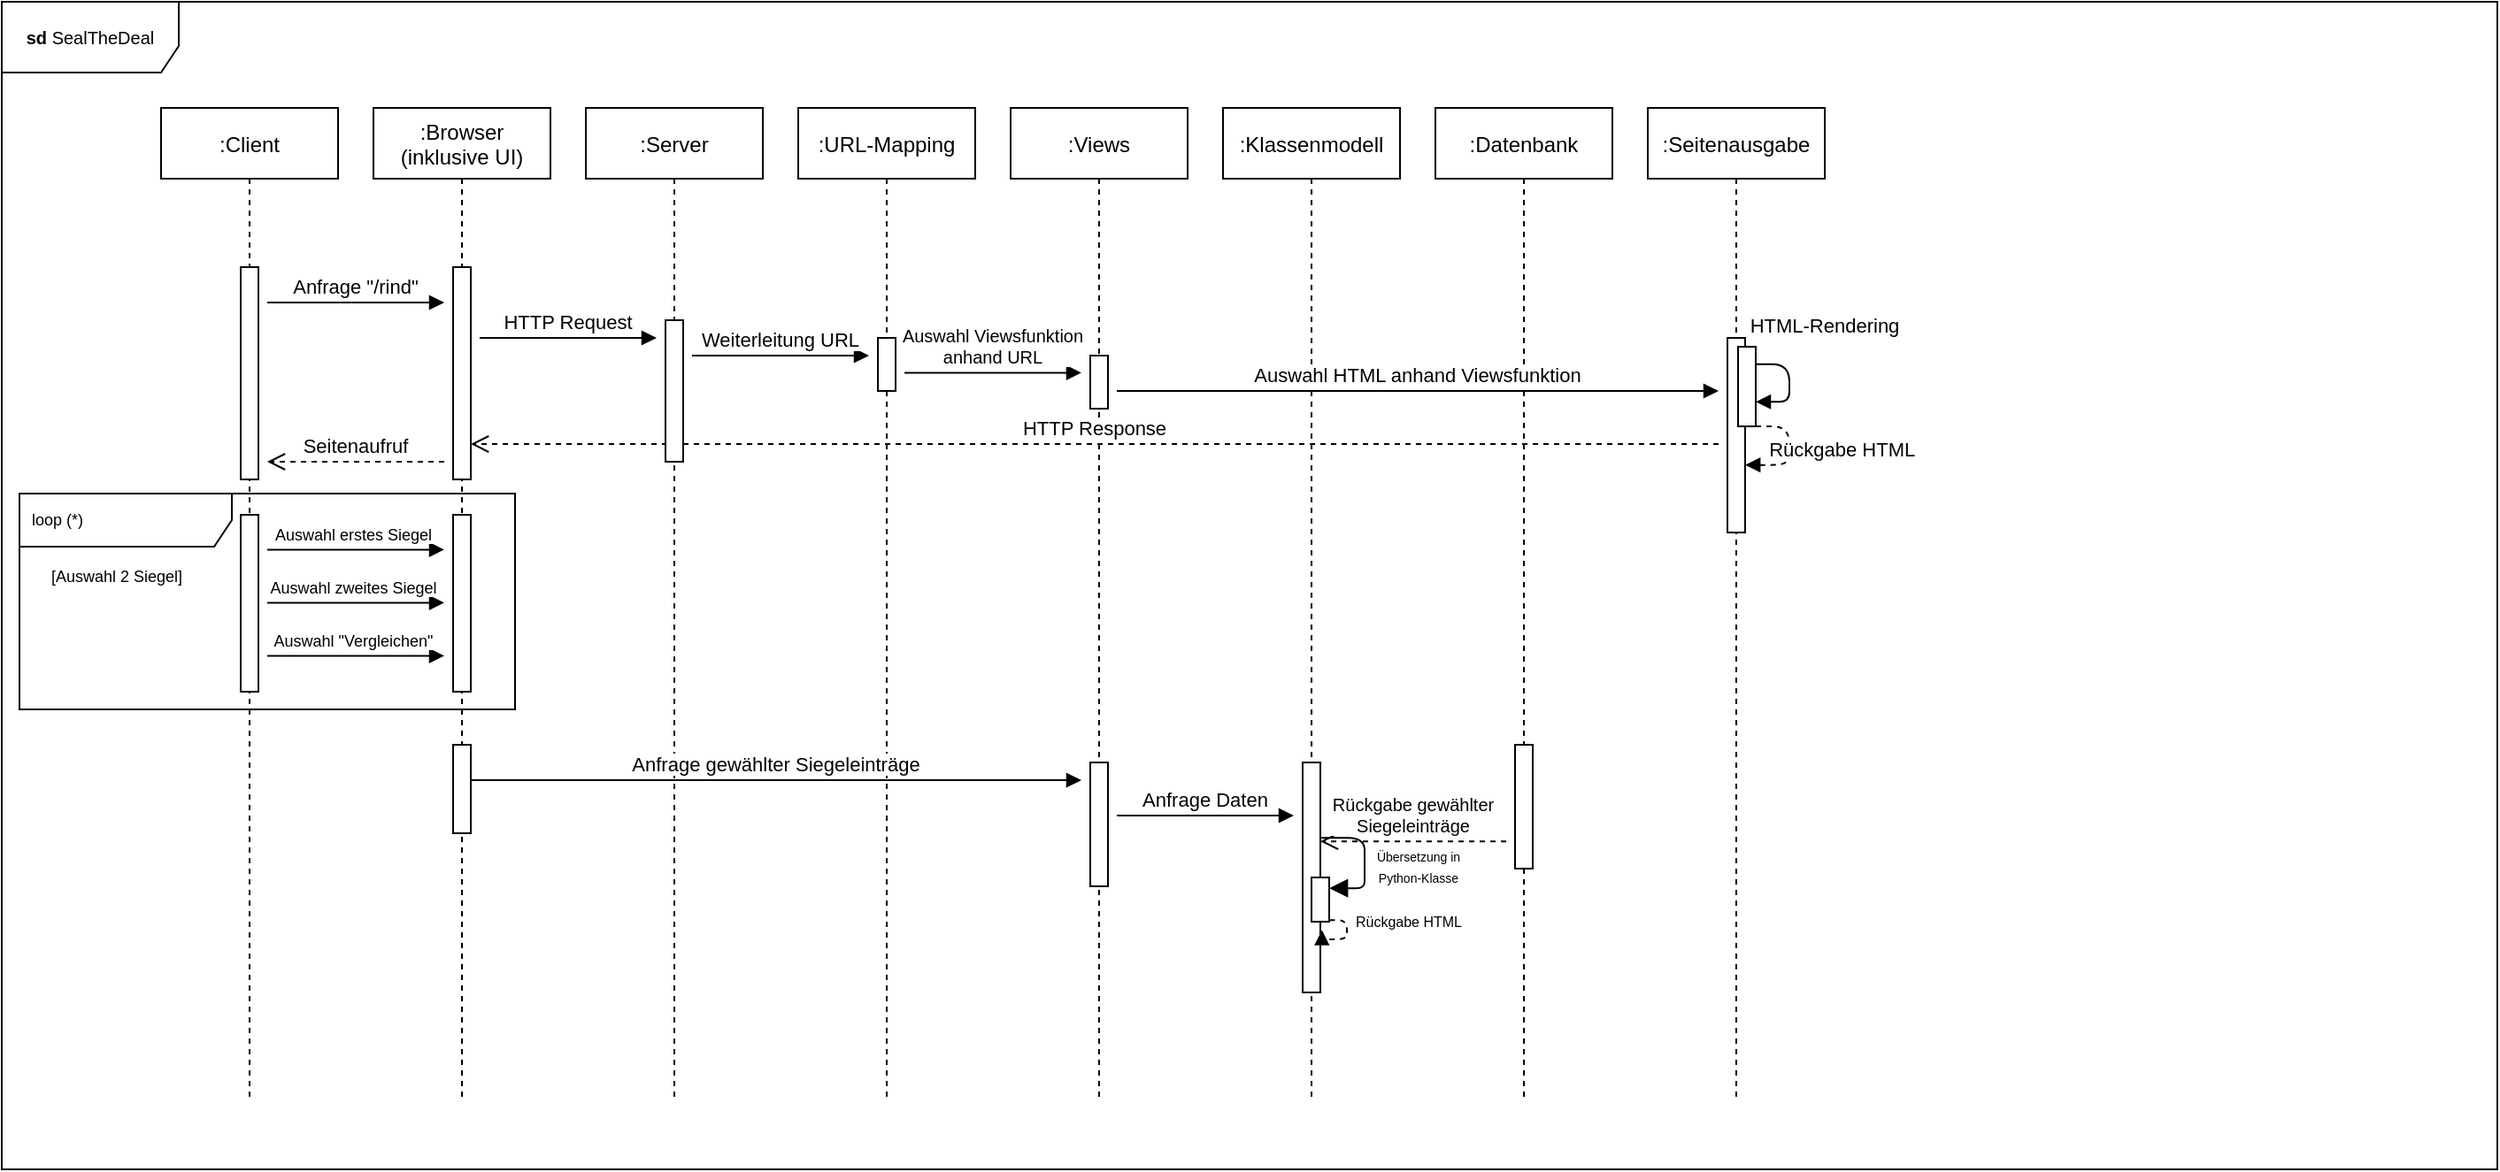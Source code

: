 <mxfile>
    <diagram id="AMog5M7C-SyizyRK8FtY" name="Page-1">
        <mxGraphModel dx="1074" dy="790" grid="1" gridSize="10" guides="1" tooltips="1" connect="1" arrows="1" fold="1" page="1" pageScale="1" pageWidth="850" pageHeight="1100" math="0" shadow="0">
            <root>
                <mxCell id="0"/>
                <mxCell id="1" parent="0"/>
                <mxCell id="15" value="loop (*)" style="shape=umlFrame;whiteSpace=wrap;html=1;width=120;height=30;boundedLbl=1;verticalAlign=middle;align=left;spacingLeft=5;fontSize=9;" parent="1" vertex="1">
                    <mxGeometry x="390" y="298" width="280" height="122" as="geometry"/>
                </mxCell>
                <mxCell id="WzlvB-GqqHu5pz_9l5KK-1" value="&lt;font style=&quot;font-size: 10px&quot;&gt;&lt;b&gt;sd &lt;/b&gt;SealTheDeal&lt;/font&gt;" style="shape=umlFrame;whiteSpace=wrap;html=1;width=100;height=40;" parent="1" vertex="1">
                    <mxGeometry x="380" y="20" width="1410" height="660" as="geometry"/>
                </mxCell>
                <mxCell id="3nuBFxr9cyL0pnOWT2aG-7" value="return" style="verticalAlign=bottom;endArrow=open;dashed=1;endSize=8;exitX=0;exitY=0.95;shadow=0;strokeWidth=1;" parent="1" edge="1">
                    <mxGeometry relative="1" as="geometry">
                        <mxPoint x="175" y="312.0" as="targetPoint"/>
                    </mxGeometry>
                </mxCell>
                <mxCell id="3nuBFxr9cyL0pnOWT2aG-8" value="dispatch" style="verticalAlign=bottom;endArrow=block;entryX=0;entryY=0;shadow=0;strokeWidth=1;" parent="1" edge="1">
                    <mxGeometry relative="1" as="geometry">
                        <mxPoint x="175" y="160.0" as="sourcePoint"/>
                    </mxGeometry>
                </mxCell>
                <mxCell id="WzlvB-GqqHu5pz_9l5KK-7" value=":Browser &#10;(inklusive UI)" style="shape=umlLifeline;perimeter=lifelinePerimeter;container=1;collapsible=0;recursiveResize=0;rounded=0;shadow=0;strokeWidth=1;" parent="1" vertex="1">
                    <mxGeometry x="590" y="80" width="100" height="560" as="geometry"/>
                </mxCell>
                <mxCell id="WzlvB-GqqHu5pz_9l5KK-37" value="" style="points=[];perimeter=orthogonalPerimeter;rounded=0;shadow=0;strokeWidth=1;" parent="WzlvB-GqqHu5pz_9l5KK-7" vertex="1">
                    <mxGeometry x="45" y="90" width="10" height="120" as="geometry"/>
                </mxCell>
                <mxCell id="9" value="Auswahl erstes Siegel " style="verticalAlign=bottom;endArrow=block;shadow=0;strokeWidth=1;fontSize=9;" parent="WzlvB-GqqHu5pz_9l5KK-7" edge="1">
                    <mxGeometry relative="1" as="geometry">
                        <mxPoint x="-60" y="249.7" as="sourcePoint"/>
                        <mxPoint x="40" y="249.7" as="targetPoint"/>
                    </mxGeometry>
                </mxCell>
                <mxCell id="11" value="Auswahl &quot;Vergleichen&quot; " style="verticalAlign=bottom;endArrow=block;shadow=0;strokeWidth=1;fontSize=9;" parent="WzlvB-GqqHu5pz_9l5KK-7" edge="1">
                    <mxGeometry relative="1" as="geometry">
                        <mxPoint x="-60" y="309.7" as="sourcePoint"/>
                        <mxPoint x="40" y="309.7" as="targetPoint"/>
                    </mxGeometry>
                </mxCell>
                <mxCell id="22" value="" style="points=[];perimeter=orthogonalPerimeter;rounded=0;shadow=0;strokeWidth=1;" parent="WzlvB-GqqHu5pz_9l5KK-7" vertex="1">
                    <mxGeometry x="45" y="360" width="10" height="50" as="geometry"/>
                </mxCell>
                <mxCell id="WzlvB-GqqHu5pz_9l5KK-9" value=":Client" style="shape=umlLifeline;perimeter=lifelinePerimeter;container=1;collapsible=0;recursiveResize=0;rounded=0;shadow=0;strokeWidth=1;" parent="1" vertex="1">
                    <mxGeometry x="470" y="80" width="100" height="560" as="geometry"/>
                </mxCell>
                <mxCell id="WzlvB-GqqHu5pz_9l5KK-29" value="" style="points=[];perimeter=orthogonalPerimeter;rounded=0;shadow=0;strokeWidth=1;" parent="WzlvB-GqqHu5pz_9l5KK-9" vertex="1">
                    <mxGeometry x="45" y="90" width="10" height="120" as="geometry"/>
                </mxCell>
                <mxCell id="WzlvB-GqqHu5pz_9l5KK-22" value=":Datenbank" style="shape=umlLifeline;perimeter=lifelinePerimeter;container=1;collapsible=0;recursiveResize=0;rounded=0;shadow=0;strokeWidth=1;" parent="1" vertex="1">
                    <mxGeometry x="1190" y="80" width="100" height="560" as="geometry"/>
                </mxCell>
                <mxCell id="20" value="" style="points=[];perimeter=orthogonalPerimeter;rounded=0;shadow=0;strokeWidth=1;" parent="WzlvB-GqqHu5pz_9l5KK-22" vertex="1">
                    <mxGeometry x="45" y="360" width="10" height="70" as="geometry"/>
                </mxCell>
                <mxCell id="25" value="Rückgabe gewählter &#10;Siegeleinträge" style="verticalAlign=bottom;endArrow=open;dashed=1;endSize=8;shadow=0;strokeWidth=1;fontSize=10;" parent="WzlvB-GqqHu5pz_9l5KK-22" target="24" edge="1">
                    <mxGeometry relative="1" as="geometry">
                        <mxPoint x="-60" y="414.57" as="targetPoint"/>
                        <mxPoint x="40.0" y="414.57" as="sourcePoint"/>
                    </mxGeometry>
                </mxCell>
                <mxCell id="WzlvB-GqqHu5pz_9l5KK-23" value=":URL-Mapping" style="shape=umlLifeline;perimeter=lifelinePerimeter;container=1;collapsible=0;recursiveResize=0;rounded=0;shadow=0;strokeWidth=1;" parent="1" vertex="1">
                    <mxGeometry x="830" y="80" width="100" height="560" as="geometry"/>
                </mxCell>
                <mxCell id="WzlvB-GqqHu5pz_9l5KK-38" value="" style="points=[];perimeter=orthogonalPerimeter;rounded=0;shadow=0;strokeWidth=1;" parent="WzlvB-GqqHu5pz_9l5KK-23" vertex="1">
                    <mxGeometry x="45" y="130" width="10" height="30" as="geometry"/>
                </mxCell>
                <mxCell id="WzlvB-GqqHu5pz_9l5KK-24" value=":Views" style="shape=umlLifeline;perimeter=lifelinePerimeter;container=1;collapsible=0;recursiveResize=0;rounded=0;shadow=0;strokeWidth=1;" parent="1" vertex="1">
                    <mxGeometry x="950" y="80" width="100" height="560" as="geometry"/>
                </mxCell>
                <mxCell id="WzlvB-GqqHu5pz_9l5KK-40" value="" style="points=[];perimeter=orthogonalPerimeter;rounded=0;shadow=0;strokeWidth=1;" parent="WzlvB-GqqHu5pz_9l5KK-24" vertex="1">
                    <mxGeometry x="45" y="140" width="10" height="30" as="geometry"/>
                </mxCell>
                <mxCell id="WzlvB-GqqHu5pz_9l5KK-41" value="Auswahl Viewsfunktion&#10;anhand URL" style="verticalAlign=bottom;endArrow=block;shadow=0;strokeWidth=1;fontSize=10;" parent="WzlvB-GqqHu5pz_9l5KK-24" edge="1">
                    <mxGeometry relative="1" as="geometry">
                        <mxPoint x="-60" y="149.69" as="sourcePoint"/>
                        <mxPoint x="40" y="149.69" as="targetPoint"/>
                    </mxGeometry>
                </mxCell>
                <mxCell id="30" value="" style="points=[];perimeter=orthogonalPerimeter;rounded=0;shadow=0;strokeWidth=1;" parent="WzlvB-GqqHu5pz_9l5KK-24" vertex="1">
                    <mxGeometry x="45" y="370" width="10" height="70" as="geometry"/>
                </mxCell>
                <mxCell id="WzlvB-GqqHu5pz_9l5KK-25" value=":Klassenmodell" style="shape=umlLifeline;perimeter=lifelinePerimeter;container=1;collapsible=0;recursiveResize=0;rounded=0;shadow=0;strokeWidth=1;" parent="1" vertex="1">
                    <mxGeometry x="1070" y="80" width="100" height="560" as="geometry"/>
                </mxCell>
                <mxCell id="24" value="" style="points=[];perimeter=orthogonalPerimeter;rounded=0;shadow=0;strokeWidth=1;" parent="WzlvB-GqqHu5pz_9l5KK-25" vertex="1">
                    <mxGeometry x="45" y="370" width="10" height="130" as="geometry"/>
                </mxCell>
                <mxCell id="26" value="" style="points=[];perimeter=orthogonalPerimeter;rounded=0;shadow=0;strokeWidth=1;" parent="WzlvB-GqqHu5pz_9l5KK-25" vertex="1">
                    <mxGeometry x="50" y="435" width="10" height="25" as="geometry"/>
                </mxCell>
                <mxCell id="27" value="" style="verticalAlign=bottom;endArrow=block;endSize=8;shadow=0;strokeWidth=1;exitX=1.056;exitY=0.328;exitDx=0;exitDy=0;exitPerimeter=0;edgeStyle=orthogonalEdgeStyle;endFill=1;entryX=1.007;entryY=0.245;entryDx=0;entryDy=0;entryPerimeter=0;" parent="WzlvB-GqqHu5pz_9l5KK-25" source="24" target="26" edge="1">
                    <mxGeometry relative="1" as="geometry">
                        <mxPoint x="66" y="441" as="targetPoint"/>
                        <mxPoint x="149.78" y="440.0" as="sourcePoint"/>
                        <Array as="points">
                            <mxPoint x="80" y="426"/>
                            <mxPoint x="80" y="441"/>
                            <mxPoint x="66" y="441"/>
                        </Array>
                    </mxGeometry>
                </mxCell>
                <mxCell id="28" value="&lt;font style=&quot;font-size: 7px&quot;&gt;Übersetzung in &lt;br&gt;Python-Klasse&lt;/font&gt;" style="edgeLabel;html=1;align=center;verticalAlign=middle;resizable=0;points=[];fontSize=10;" parent="27" vertex="1" connectable="0">
                    <mxGeometry x="0.046" y="-1" relative="1" as="geometry">
                        <mxPoint x="31" y="2" as="offset"/>
                    </mxGeometry>
                </mxCell>
                <mxCell id="29" value="Rückgabe HTML" style="verticalAlign=bottom;endArrow=block;shadow=0;strokeWidth=1;entryX=1.093;entryY=0.729;entryDx=0;entryDy=0;entryPerimeter=0;edgeStyle=orthogonalEdgeStyle;exitX=1.022;exitY=0.965;exitDx=0;exitDy=0;exitPerimeter=0;dashed=1;fontSize=8;" parent="WzlvB-GqqHu5pz_9l5KK-25" source="26" target="24" edge="1">
                    <mxGeometry x="-0.066" y="35" relative="1" as="geometry">
                        <mxPoint x="65.91" y="458.995" as="sourcePoint"/>
                        <mxPoint x="60.0" y="480.83" as="targetPoint"/>
                        <Array as="points">
                            <mxPoint x="70" y="459"/>
                            <mxPoint x="70" y="470"/>
                            <mxPoint x="56" y="470"/>
                        </Array>
                        <mxPoint as="offset"/>
                    </mxGeometry>
                </mxCell>
                <mxCell id="WzlvB-GqqHu5pz_9l5KK-26" value=":Seitenausgabe" style="shape=umlLifeline;perimeter=lifelinePerimeter;container=1;collapsible=0;recursiveResize=0;rounded=0;shadow=0;strokeWidth=1;" parent="1" vertex="1">
                    <mxGeometry x="1310" y="80" width="100" height="560" as="geometry"/>
                </mxCell>
                <mxCell id="3" value="" style="points=[];perimeter=orthogonalPerimeter;rounded=0;shadow=0;strokeWidth=1;" parent="WzlvB-GqqHu5pz_9l5KK-26" vertex="1">
                    <mxGeometry x="45" y="130" width="10" height="110" as="geometry"/>
                </mxCell>
                <mxCell id="7" value="" style="points=[];perimeter=orthogonalPerimeter;rounded=0;shadow=0;strokeWidth=1;" parent="WzlvB-GqqHu5pz_9l5KK-26" vertex="1">
                    <mxGeometry x="51" y="135" width="10" height="45" as="geometry"/>
                </mxCell>
                <mxCell id="6" value="HTML-Rendering" style="verticalAlign=bottom;endArrow=block;shadow=0;strokeWidth=1;entryX=1;entryY=0.692;entryDx=0;entryDy=0;entryPerimeter=0;edgeStyle=orthogonalEdgeStyle;exitX=0.963;exitY=0.219;exitDx=0;exitDy=0;exitPerimeter=0;" parent="WzlvB-GqqHu5pz_9l5KK-26" source="7" target="7" edge="1">
                    <mxGeometry x="-0.32" y="24" relative="1" as="geometry">
                        <mxPoint x="66" y="135" as="sourcePoint"/>
                        <mxPoint x="160" y="140" as="targetPoint"/>
                        <Array as="points">
                            <mxPoint x="80" y="145"/>
                            <mxPoint x="80" y="166"/>
                        </Array>
                        <mxPoint x="-4" y="-14" as="offset"/>
                    </mxGeometry>
                </mxCell>
                <mxCell id="8" value="HTTP Response" style="verticalAlign=bottom;endArrow=open;dashed=1;endSize=8;shadow=0;strokeWidth=1;" parent="WzlvB-GqqHu5pz_9l5KK-26" target="WzlvB-GqqHu5pz_9l5KK-37" edge="1">
                    <mxGeometry relative="1" as="geometry">
                        <mxPoint x="-60" y="190" as="targetPoint"/>
                        <mxPoint x="40" y="190" as="sourcePoint"/>
                    </mxGeometry>
                </mxCell>
                <mxCell id="17" value="Rückgabe HTML" style="verticalAlign=bottom;endArrow=block;shadow=0;strokeWidth=1;entryX=1.009;entryY=0.653;entryDx=0;entryDy=0;entryPerimeter=0;edgeStyle=orthogonalEdgeStyle;exitX=0.963;exitY=0.219;exitDx=0;exitDy=0;exitPerimeter=0;dashed=1;" parent="WzlvB-GqqHu5pz_9l5KK-26" target="3" edge="1">
                    <mxGeometry x="0.242" y="30" relative="1" as="geometry">
                        <mxPoint x="61.0" y="179.995" as="sourcePoint"/>
                        <mxPoint x="61.37" y="201.28" as="targetPoint"/>
                        <Array as="points">
                            <mxPoint x="80" y="180"/>
                            <mxPoint x="80" y="202"/>
                        </Array>
                        <mxPoint x="30" y="-30" as="offset"/>
                    </mxGeometry>
                </mxCell>
                <mxCell id="WzlvB-GqqHu5pz_9l5KK-30" value="Anfrage &quot;/rind&quot;" style="verticalAlign=bottom;endArrow=block;shadow=0;strokeWidth=1;" parent="1" edge="1">
                    <mxGeometry relative="1" as="geometry">
                        <mxPoint x="530" y="190" as="sourcePoint"/>
                        <mxPoint x="630" y="190" as="targetPoint"/>
                    </mxGeometry>
                </mxCell>
                <mxCell id="WzlvB-GqqHu5pz_9l5KK-31" value=":Server" style="shape=umlLifeline;perimeter=lifelinePerimeter;container=1;collapsible=0;recursiveResize=0;rounded=0;shadow=0;strokeWidth=1;" parent="1" vertex="1">
                    <mxGeometry x="710" y="80" width="100" height="560" as="geometry"/>
                </mxCell>
                <mxCell id="WzlvB-GqqHu5pz_9l5KK-33" value="" style="points=[];perimeter=orthogonalPerimeter;rounded=0;shadow=0;strokeWidth=1;" parent="WzlvB-GqqHu5pz_9l5KK-31" vertex="1">
                    <mxGeometry x="45" y="120" width="10" height="80" as="geometry"/>
                </mxCell>
                <mxCell id="23" value="Anfrage gewählter Siegeleinträge" style="verticalAlign=bottom;endArrow=block;shadow=0;strokeWidth=1;" parent="WzlvB-GqqHu5pz_9l5KK-31" edge="1">
                    <mxGeometry relative="1" as="geometry">
                        <mxPoint x="-65" y="380" as="sourcePoint"/>
                        <mxPoint x="280" y="380" as="targetPoint"/>
                    </mxGeometry>
                </mxCell>
                <mxCell id="WzlvB-GqqHu5pz_9l5KK-34" value="HTTP Request" style="verticalAlign=bottom;endArrow=block;shadow=0;strokeWidth=1;" parent="1" edge="1">
                    <mxGeometry relative="1" as="geometry">
                        <mxPoint x="650" y="210" as="sourcePoint"/>
                        <mxPoint x="750" y="210" as="targetPoint"/>
                    </mxGeometry>
                </mxCell>
                <mxCell id="WzlvB-GqqHu5pz_9l5KK-35" value="Seitenaufruf" style="verticalAlign=bottom;endArrow=open;dashed=1;endSize=8;shadow=0;strokeWidth=1;" parent="1" edge="1">
                    <mxGeometry relative="1" as="geometry">
                        <mxPoint x="530" y="280" as="targetPoint"/>
                        <mxPoint x="630" y="280" as="sourcePoint"/>
                    </mxGeometry>
                </mxCell>
                <mxCell id="WzlvB-GqqHu5pz_9l5KK-39" value="Weiterleitung URL" style="verticalAlign=bottom;endArrow=block;shadow=0;strokeWidth=1;" parent="1" edge="1">
                    <mxGeometry relative="1" as="geometry">
                        <mxPoint x="770" y="220" as="sourcePoint"/>
                        <mxPoint x="870" y="220" as="targetPoint"/>
                    </mxGeometry>
                </mxCell>
                <mxCell id="WzlvB-GqqHu5pz_9l5KK-44" value="Auswahl HTML anhand Viewsfunktion" style="verticalAlign=bottom;endArrow=block;shadow=0;strokeWidth=1;" parent="1" edge="1">
                    <mxGeometry relative="1" as="geometry">
                        <mxPoint x="1010" y="240" as="sourcePoint"/>
                        <mxPoint x="1350" y="240" as="targetPoint"/>
                    </mxGeometry>
                </mxCell>
                <mxCell id="10" value="Auswahl zweites Siegel " style="verticalAlign=bottom;endArrow=block;shadow=0;strokeWidth=1;fontSize=9;" parent="1" edge="1">
                    <mxGeometry relative="1" as="geometry">
                        <mxPoint x="530" y="359.7" as="sourcePoint"/>
                        <mxPoint x="630" y="359.7" as="targetPoint"/>
                    </mxGeometry>
                </mxCell>
                <mxCell id="16" value="[Auswahl 2 Siegel]" style="text;html=1;strokeColor=none;fillColor=none;align=center;verticalAlign=middle;whiteSpace=wrap;rounded=0;fontSize=9;" parent="1" vertex="1">
                    <mxGeometry x="400" y="330" width="90" height="30" as="geometry"/>
                </mxCell>
                <mxCell id="18" value="" style="points=[];perimeter=orthogonalPerimeter;rounded=0;shadow=0;strokeWidth=1;" parent="1" vertex="1">
                    <mxGeometry x="515" y="310" width="10" height="100" as="geometry"/>
                </mxCell>
                <mxCell id="19" value="" style="points=[];perimeter=orthogonalPerimeter;rounded=0;shadow=0;strokeWidth=1;" parent="1" vertex="1">
                    <mxGeometry x="635" y="310" width="10" height="100" as="geometry"/>
                </mxCell>
                <mxCell id="33" value="Anfrage Daten" style="verticalAlign=bottom;endArrow=block;shadow=0;strokeWidth=1;" parent="1" edge="1">
                    <mxGeometry relative="1" as="geometry">
                        <mxPoint x="1010.0" y="480" as="sourcePoint"/>
                        <mxPoint x="1110.0" y="480" as="targetPoint"/>
                    </mxGeometry>
                </mxCell>
            </root>
        </mxGraphModel>
    </diagram>
</mxfile>